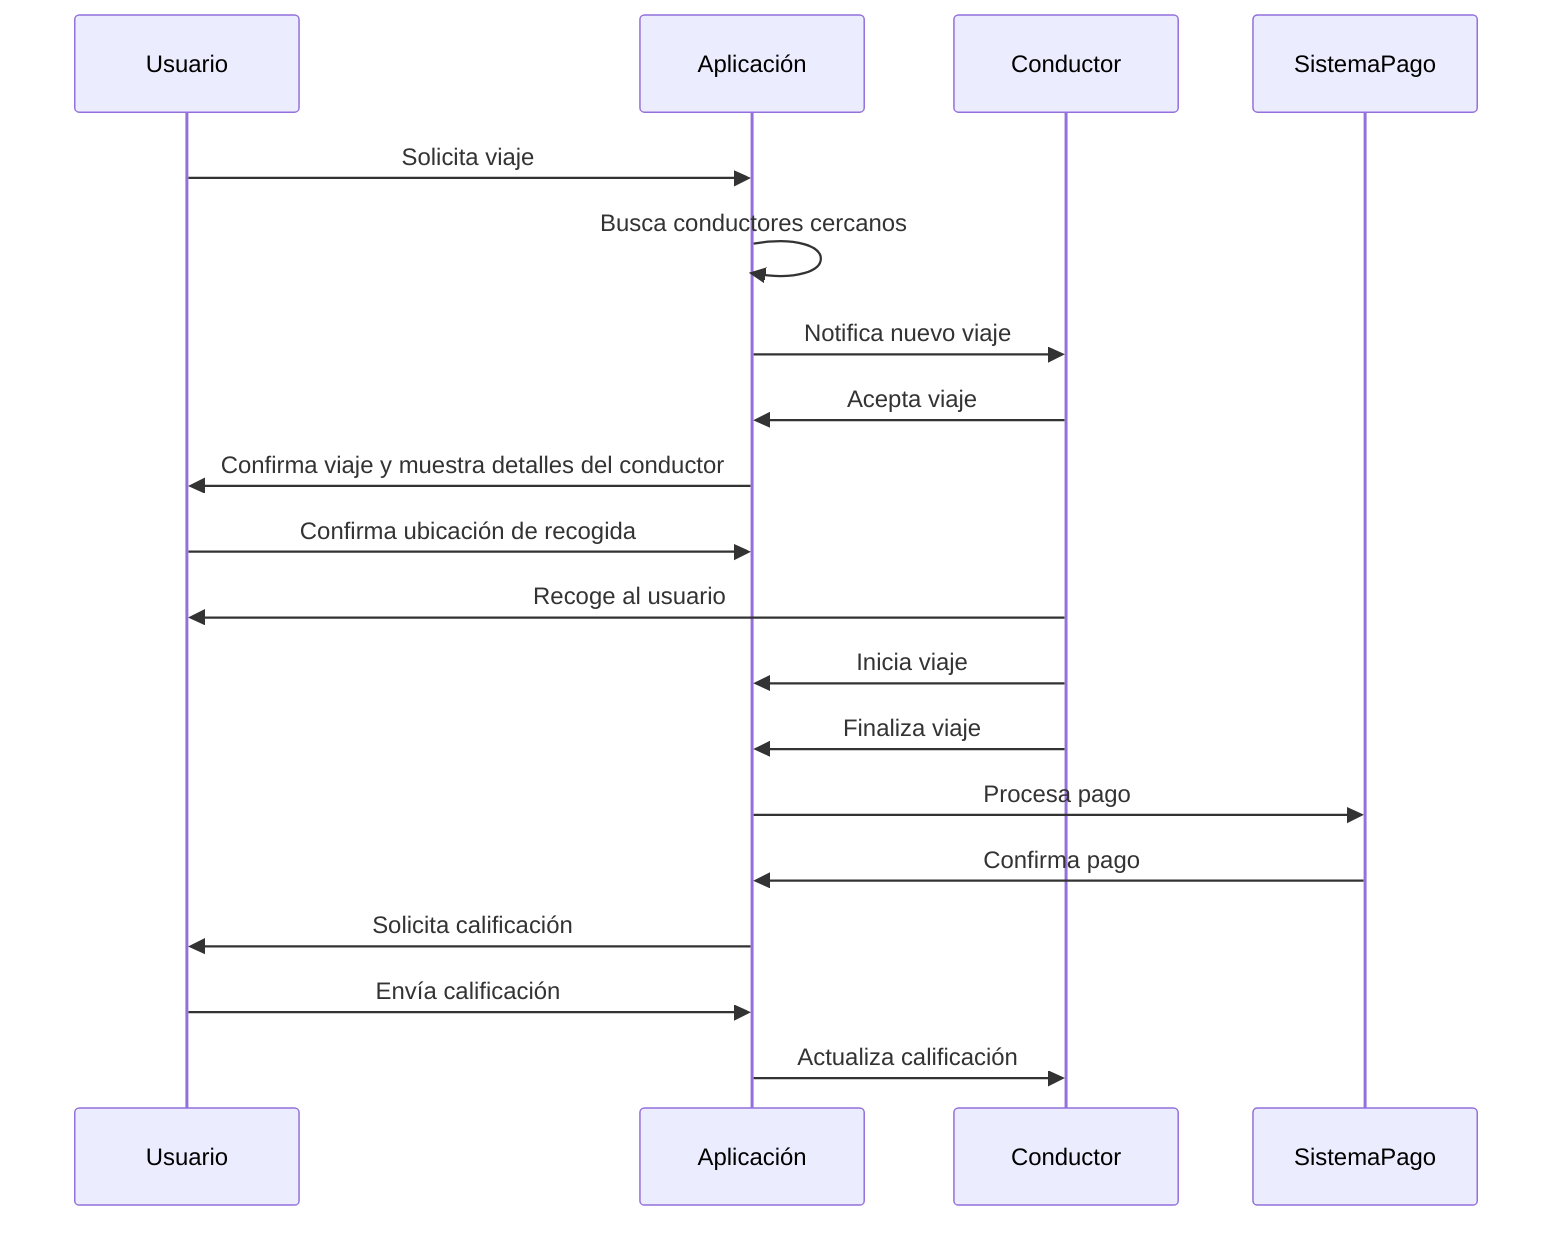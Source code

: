 sequenceDiagram
    participant Usuario
    participant Aplicación
    participant Conductor
    participant SistemaPago

    Usuario->>Aplicación: Solicita viaje
    Aplicación->>Aplicación: Busca conductores cercanos
    Aplicación->>Conductor: Notifica nuevo viaje
    Conductor->>Aplicación: Acepta viaje
    Aplicación->>Usuario: Confirma viaje y muestra detalles del conductor
    Usuario->>Aplicación: Confirma ubicación de recogida
    Conductor->>Usuario: Recoge al usuario
    Conductor->>Aplicación: Inicia viaje
    Conductor->>Aplicación: Finaliza viaje
    Aplicación->>SistemaPago: Procesa pago
    SistemaPago->>Aplicación: Confirma pago
    Aplicación->>Usuario: Solicita calificación
    Usuario->>Aplicación: Envía calificación
    Aplicación->>Conductor: Actualiza calificación